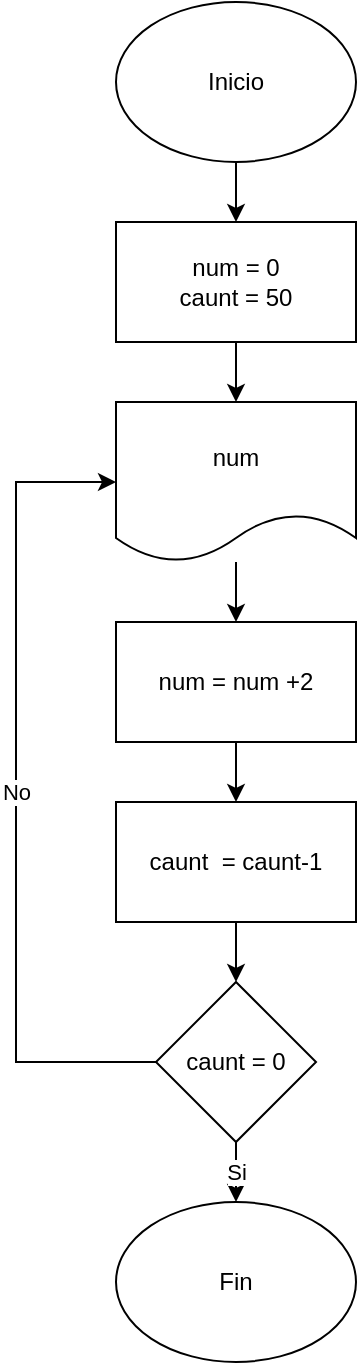 <mxfile version="14.6.6" type="github">
  <diagram id="4KZkgevkkaj_wSR5H3SC" name="Page-1">
    <mxGraphModel dx="1381" dy="795" grid="1" gridSize="10" guides="1" tooltips="1" connect="1" arrows="1" fold="1" page="1" pageScale="1" pageWidth="827" pageHeight="1169" math="0" shadow="0">
      <root>
        <mxCell id="0" />
        <mxCell id="1" parent="0" />
        <mxCell id="cFOpIV7fnerJHx-KGlo3-9" value="" style="edgeStyle=orthogonalEdgeStyle;rounded=0;orthogonalLoop=1;jettySize=auto;html=1;" edge="1" parent="1" source="cFOpIV7fnerJHx-KGlo3-1" target="cFOpIV7fnerJHx-KGlo3-2">
          <mxGeometry relative="1" as="geometry" />
        </mxCell>
        <mxCell id="cFOpIV7fnerJHx-KGlo3-1" value="Inicio" style="ellipse;whiteSpace=wrap;html=1;" vertex="1" parent="1">
          <mxGeometry x="320" y="40" width="120" height="80" as="geometry" />
        </mxCell>
        <mxCell id="cFOpIV7fnerJHx-KGlo3-10" value="" style="edgeStyle=orthogonalEdgeStyle;rounded=0;orthogonalLoop=1;jettySize=auto;html=1;" edge="1" parent="1" source="cFOpIV7fnerJHx-KGlo3-2" target="cFOpIV7fnerJHx-KGlo3-4">
          <mxGeometry relative="1" as="geometry" />
        </mxCell>
        <mxCell id="cFOpIV7fnerJHx-KGlo3-2" value="num = 0&lt;br&gt;caunt = 50" style="rounded=0;whiteSpace=wrap;html=1;" vertex="1" parent="1">
          <mxGeometry x="320" y="150" width="120" height="60" as="geometry" />
        </mxCell>
        <mxCell id="cFOpIV7fnerJHx-KGlo3-12" value="" style="edgeStyle=orthogonalEdgeStyle;rounded=0;orthogonalLoop=1;jettySize=auto;html=1;" edge="1" parent="1" source="cFOpIV7fnerJHx-KGlo3-3" target="cFOpIV7fnerJHx-KGlo3-5">
          <mxGeometry relative="1" as="geometry" />
        </mxCell>
        <mxCell id="cFOpIV7fnerJHx-KGlo3-3" value="num = num +2" style="rounded=0;whiteSpace=wrap;html=1;" vertex="1" parent="1">
          <mxGeometry x="320" y="350" width="120" height="60" as="geometry" />
        </mxCell>
        <mxCell id="cFOpIV7fnerJHx-KGlo3-11" value="" style="edgeStyle=orthogonalEdgeStyle;rounded=0;orthogonalLoop=1;jettySize=auto;html=1;" edge="1" parent="1" source="cFOpIV7fnerJHx-KGlo3-4" target="cFOpIV7fnerJHx-KGlo3-3">
          <mxGeometry relative="1" as="geometry" />
        </mxCell>
        <mxCell id="cFOpIV7fnerJHx-KGlo3-4" value="num" style="shape=document;whiteSpace=wrap;html=1;boundedLbl=1;" vertex="1" parent="1">
          <mxGeometry x="320" y="240" width="120" height="80" as="geometry" />
        </mxCell>
        <mxCell id="cFOpIV7fnerJHx-KGlo3-13" value="" style="edgeStyle=orthogonalEdgeStyle;rounded=0;orthogonalLoop=1;jettySize=auto;html=1;" edge="1" parent="1" source="cFOpIV7fnerJHx-KGlo3-5" target="cFOpIV7fnerJHx-KGlo3-6">
          <mxGeometry relative="1" as="geometry" />
        </mxCell>
        <mxCell id="cFOpIV7fnerJHx-KGlo3-5" value="caunt&amp;nbsp; = caunt-1" style="rounded=0;whiteSpace=wrap;html=1;" vertex="1" parent="1">
          <mxGeometry x="320" y="440" width="120" height="60" as="geometry" />
        </mxCell>
        <mxCell id="cFOpIV7fnerJHx-KGlo3-14" value="Si" style="edgeStyle=orthogonalEdgeStyle;rounded=0;orthogonalLoop=1;jettySize=auto;html=1;" edge="1" parent="1" source="cFOpIV7fnerJHx-KGlo3-6" target="cFOpIV7fnerJHx-KGlo3-7">
          <mxGeometry relative="1" as="geometry" />
        </mxCell>
        <mxCell id="cFOpIV7fnerJHx-KGlo3-15" value="No" style="edgeStyle=orthogonalEdgeStyle;rounded=0;orthogonalLoop=1;jettySize=auto;html=1;entryX=0;entryY=0.5;entryDx=0;entryDy=0;" edge="1" parent="1" source="cFOpIV7fnerJHx-KGlo3-6" target="cFOpIV7fnerJHx-KGlo3-4">
          <mxGeometry relative="1" as="geometry">
            <mxPoint x="240" y="270" as="targetPoint" />
            <Array as="points">
              <mxPoint x="270" y="570" />
              <mxPoint x="270" y="280" />
            </Array>
          </mxGeometry>
        </mxCell>
        <mxCell id="cFOpIV7fnerJHx-KGlo3-6" value="caunt = 0" style="rhombus;whiteSpace=wrap;html=1;" vertex="1" parent="1">
          <mxGeometry x="340" y="530" width="80" height="80" as="geometry" />
        </mxCell>
        <mxCell id="cFOpIV7fnerJHx-KGlo3-7" value="Fin" style="ellipse;whiteSpace=wrap;html=1;" vertex="1" parent="1">
          <mxGeometry x="320" y="640" width="120" height="80" as="geometry" />
        </mxCell>
      </root>
    </mxGraphModel>
  </diagram>
</mxfile>
